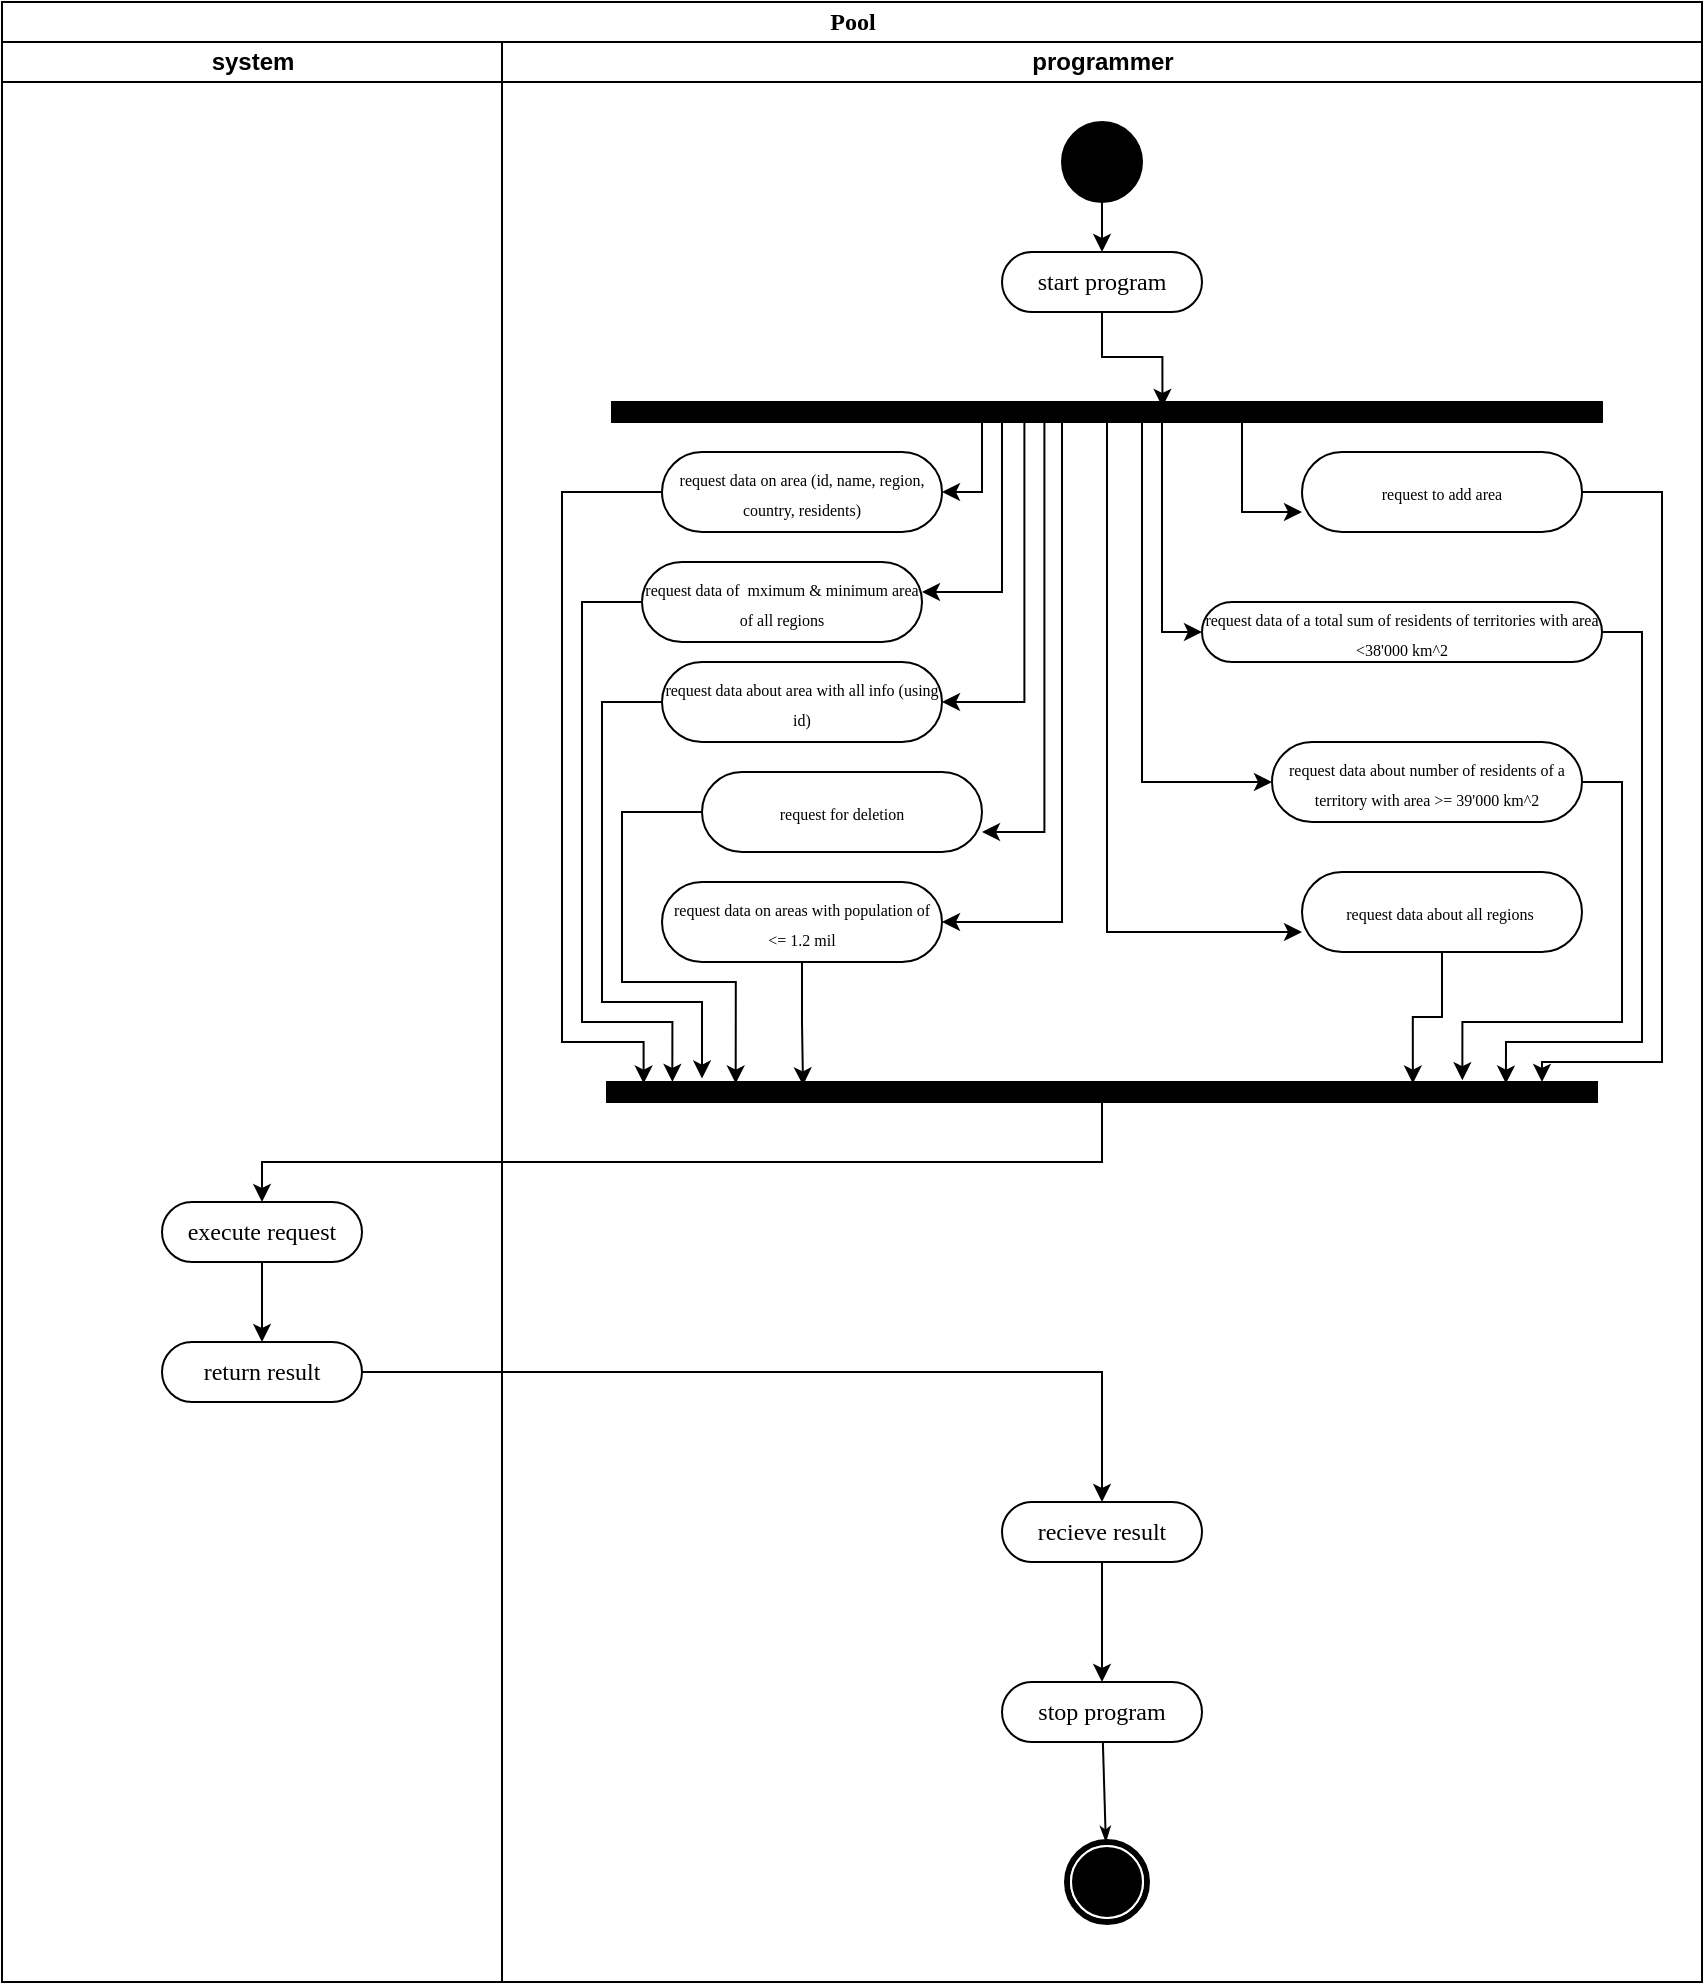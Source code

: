 <mxfile version="24.0.6" type="github">
  <diagram name="Page-1" id="0783ab3e-0a74-02c8-0abd-f7b4e66b4bec">
    <mxGraphModel dx="3090" dy="1443" grid="1" gridSize="10" guides="1" tooltips="1" connect="1" arrows="1" fold="1" page="1" pageScale="1" pageWidth="850" pageHeight="1100" background="none" math="0" shadow="0">
      <root>
        <mxCell id="0" />
        <mxCell id="1" parent="0" />
        <mxCell id="1c1d494c118603dd-1" value="Pool" style="swimlane;html=1;childLayout=stackLayout;startSize=20;rounded=0;shadow=0;comic=0;labelBackgroundColor=none;strokeWidth=1;fontFamily=Verdana;fontSize=12;align=center;" parent="1" vertex="1">
          <mxGeometry x="40" y="20" width="850" height="990" as="geometry" />
        </mxCell>
        <mxCell id="1c1d494c118603dd-3" value="system" style="swimlane;html=1;startSize=20;" parent="1c1d494c118603dd-1" vertex="1">
          <mxGeometry y="20" width="250" height="970" as="geometry" />
        </mxCell>
        <mxCell id="x3NgMWRlayC8SavMCuSD-25" value="" style="edgeStyle=orthogonalEdgeStyle;rounded=0;orthogonalLoop=1;jettySize=auto;html=1;" edge="1" parent="1c1d494c118603dd-3" source="x3NgMWRlayC8SavMCuSD-23" target="x3NgMWRlayC8SavMCuSD-22">
          <mxGeometry relative="1" as="geometry" />
        </mxCell>
        <mxCell id="x3NgMWRlayC8SavMCuSD-23" value="execute request" style="rounded=1;whiteSpace=wrap;html=1;shadow=0;comic=0;labelBackgroundColor=none;strokeWidth=1;fontFamily=Verdana;fontSize=12;align=center;arcSize=50;" vertex="1" parent="1c1d494c118603dd-3">
          <mxGeometry x="80" y="580" width="100" height="30" as="geometry" />
        </mxCell>
        <mxCell id="x3NgMWRlayC8SavMCuSD-22" value="return result" style="rounded=1;whiteSpace=wrap;html=1;shadow=0;comic=0;labelBackgroundColor=none;strokeWidth=1;fontFamily=Verdana;fontSize=12;align=center;arcSize=50;" vertex="1" parent="1c1d494c118603dd-3">
          <mxGeometry x="80" y="650" width="100" height="30" as="geometry" />
        </mxCell>
        <mxCell id="x3NgMWRlayC8SavMCuSD-85" style="edgeStyle=orthogonalEdgeStyle;rounded=0;orthogonalLoop=1;jettySize=auto;html=1;" edge="1" parent="1c1d494c118603dd-1" source="x3NgMWRlayC8SavMCuSD-46" target="x3NgMWRlayC8SavMCuSD-23">
          <mxGeometry relative="1" as="geometry">
            <Array as="points">
              <mxPoint x="550" y="580" />
              <mxPoint x="130" y="580" />
            </Array>
          </mxGeometry>
        </mxCell>
        <mxCell id="1c1d494c118603dd-4" value="programmer" style="swimlane;html=1;startSize=20;" parent="1c1d494c118603dd-1" vertex="1">
          <mxGeometry x="250" y="20" width="600" height="970" as="geometry" />
        </mxCell>
        <mxCell id="x3NgMWRlayC8SavMCuSD-88" style="edgeStyle=orthogonalEdgeStyle;rounded=0;orthogonalLoop=1;jettySize=auto;html=1;" edge="1" parent="1c1d494c118603dd-4" source="60571a20871a0731-4" target="60571a20871a0731-8">
          <mxGeometry relative="1" as="geometry" />
        </mxCell>
        <mxCell id="60571a20871a0731-4" value="" style="ellipse;whiteSpace=wrap;html=1;rounded=0;shadow=0;comic=0;labelBackgroundColor=none;strokeWidth=1;fillColor=#000000;fontFamily=Verdana;fontSize=12;align=center;" parent="1c1d494c118603dd-4" vertex="1">
          <mxGeometry x="280" y="40" width="40" height="40" as="geometry" />
        </mxCell>
        <mxCell id="60571a20871a0731-8" value="start program" style="rounded=1;whiteSpace=wrap;html=1;shadow=0;comic=0;labelBackgroundColor=none;strokeWidth=1;fontFamily=Verdana;fontSize=12;align=center;arcSize=50;" parent="1c1d494c118603dd-4" vertex="1">
          <mxGeometry x="250" y="105" width="100" height="30" as="geometry" />
        </mxCell>
        <mxCell id="1c1d494c118603dd-5" value="&lt;font style=&quot;font-size: 8px;&quot;&gt;request data on area (id, name, region, country, residents)&lt;/font&gt;" style="rounded=1;whiteSpace=wrap;html=1;shadow=0;comic=0;labelBackgroundColor=none;strokeWidth=1;fontFamily=Verdana;fontSize=12;align=center;arcSize=50;" parent="1c1d494c118603dd-4" vertex="1">
          <mxGeometry x="80" y="205" width="140" height="40" as="geometry" />
        </mxCell>
        <mxCell id="1c1d494c118603dd-45" style="edgeStyle=none;rounded=0;html=1;labelBackgroundColor=none;startArrow=none;startFill=0;startSize=5;endArrow=classicThin;endFill=1;endSize=5;jettySize=auto;orthogonalLoop=1;strokeWidth=1;fontFamily=Verdana;fontSize=12" parent="1c1d494c118603dd-4" source="1c1d494c118603dd-19" target="60571a20871a0731-5" edge="1">
          <mxGeometry relative="1" as="geometry" />
        </mxCell>
        <mxCell id="1c1d494c118603dd-19" value="stop program" style="rounded=1;whiteSpace=wrap;html=1;shadow=0;comic=0;labelBackgroundColor=none;strokeWidth=1;fontFamily=Verdana;fontSize=12;align=center;arcSize=50;" parent="1c1d494c118603dd-4" vertex="1">
          <mxGeometry x="250" y="820" width="100" height="30" as="geometry" />
        </mxCell>
        <mxCell id="60571a20871a0731-5" value="" style="shape=mxgraph.bpmn.shape;html=1;verticalLabelPosition=bottom;labelBackgroundColor=#ffffff;verticalAlign=top;perimeter=ellipsePerimeter;outline=end;symbol=terminate;rounded=0;shadow=0;comic=0;strokeWidth=1;fontFamily=Verdana;fontSize=12;align=center;" parent="1c1d494c118603dd-4" vertex="1">
          <mxGeometry x="282.5" y="900" width="40" height="40" as="geometry" />
        </mxCell>
        <mxCell id="x3NgMWRlayC8SavMCuSD-56" style="edgeStyle=orthogonalEdgeStyle;rounded=0;orthogonalLoop=1;jettySize=auto;html=1;entryX=1;entryY=0.5;entryDx=0;entryDy=0;" edge="1" parent="1c1d494c118603dd-4" target="x3NgMWRlayC8SavMCuSD-43">
          <mxGeometry relative="1" as="geometry">
            <mxPoint x="302.429" y="185" as="sourcePoint" />
          </mxGeometry>
        </mxCell>
        <mxCell id="x3NgMWRlayC8SavMCuSD-57" style="edgeStyle=orthogonalEdgeStyle;rounded=0;orthogonalLoop=1;jettySize=auto;html=1;entryX=1;entryY=0.75;entryDx=0;entryDy=0;" edge="1" parent="1c1d494c118603dd-4" target="x3NgMWRlayC8SavMCuSD-44">
          <mxGeometry relative="1" as="geometry">
            <mxPoint x="302.429" y="185" as="sourcePoint" />
          </mxGeometry>
        </mxCell>
        <mxCell id="x3NgMWRlayC8SavMCuSD-24" value="" style="edgeStyle=orthogonalEdgeStyle;rounded=0;orthogonalLoop=1;jettySize=auto;html=1;" edge="1" parent="1c1d494c118603dd-4" source="x3NgMWRlayC8SavMCuSD-21" target="1c1d494c118603dd-19">
          <mxGeometry relative="1" as="geometry" />
        </mxCell>
        <mxCell id="x3NgMWRlayC8SavMCuSD-21" value="recieve result" style="rounded=1;whiteSpace=wrap;html=1;shadow=0;comic=0;labelBackgroundColor=none;strokeWidth=1;fontFamily=Verdana;fontSize=12;align=center;arcSize=50;" vertex="1" parent="1c1d494c118603dd-4">
          <mxGeometry x="250" y="730" width="100" height="30" as="geometry" />
        </mxCell>
        <mxCell id="x3NgMWRlayC8SavMCuSD-38" value="&lt;font style=&quot;font-size: 8px;&quot;&gt;request data on areas with population of &amp;lt;= 1.2 mil&lt;/font&gt;" style="rounded=1;whiteSpace=wrap;html=1;shadow=0;comic=0;labelBackgroundColor=none;strokeWidth=1;fontFamily=Verdana;fontSize=12;align=center;arcSize=50;" vertex="1" parent="1c1d494c118603dd-4">
          <mxGeometry x="80" y="420" width="140" height="40" as="geometry" />
        </mxCell>
        <mxCell id="x3NgMWRlayC8SavMCuSD-37" value="&lt;font style=&quot;font-size: 8px;&quot;&gt;request data about all regions&amp;nbsp;&lt;/font&gt;" style="rounded=1;whiteSpace=wrap;html=1;shadow=0;comic=0;labelBackgroundColor=none;strokeWidth=1;fontFamily=Verdana;fontSize=12;align=center;arcSize=50;" vertex="1" parent="1c1d494c118603dd-4">
          <mxGeometry x="400" y="415" width="140" height="40" as="geometry" />
        </mxCell>
        <mxCell id="x3NgMWRlayC8SavMCuSD-36" value="&lt;font style=&quot;font-size: 8px;&quot;&gt;request data about number of residents&amp;nbsp;of a territory with area &amp;gt;= 39&#39;000 km^2&lt;/font&gt;" style="rounded=1;whiteSpace=wrap;html=1;shadow=0;comic=0;labelBackgroundColor=none;strokeWidth=1;fontFamily=Verdana;fontSize=12;align=center;arcSize=50;" vertex="1" parent="1c1d494c118603dd-4">
          <mxGeometry x="385" y="350" width="155" height="40" as="geometry" />
        </mxCell>
        <mxCell id="x3NgMWRlayC8SavMCuSD-35" value="&lt;font style=&quot;font-size: 8px;&quot;&gt;request data of a total sum of residents&amp;nbsp;of territories with area &amp;lt;38&#39;000 km^2&lt;/font&gt;" style="rounded=1;whiteSpace=wrap;html=1;shadow=0;comic=0;labelBackgroundColor=none;strokeWidth=1;fontFamily=Verdana;fontSize=12;align=center;arcSize=50;" vertex="1" parent="1c1d494c118603dd-4">
          <mxGeometry x="350" y="280" width="200" height="30" as="geometry" />
        </mxCell>
        <mxCell id="x3NgMWRlayC8SavMCuSD-34" value="&lt;font style=&quot;font-size: 8px;&quot;&gt;request data of&amp;nbsp; mximum &amp;amp; minimum area of all regions&lt;/font&gt;" style="rounded=1;whiteSpace=wrap;html=1;shadow=0;comic=0;labelBackgroundColor=none;strokeWidth=1;fontFamily=Verdana;fontSize=12;align=center;arcSize=50;" vertex="1" parent="1c1d494c118603dd-4">
          <mxGeometry x="70" y="260" width="140" height="40" as="geometry" />
        </mxCell>
        <mxCell id="x3NgMWRlayC8SavMCuSD-43" value="&lt;font style=&quot;font-size: 8px;&quot;&gt;request data about area with all info (using id)&lt;/font&gt;" style="rounded=1;whiteSpace=wrap;html=1;shadow=0;comic=0;labelBackgroundColor=none;strokeWidth=1;fontFamily=Verdana;fontSize=12;align=center;arcSize=50;" vertex="1" parent="1c1d494c118603dd-4">
          <mxGeometry x="80" y="310" width="140" height="40" as="geometry" />
        </mxCell>
        <mxCell id="x3NgMWRlayC8SavMCuSD-44" value="&lt;font style=&quot;font-size: 8px;&quot;&gt;request for deletion&lt;/font&gt;" style="rounded=1;whiteSpace=wrap;html=1;shadow=0;comic=0;labelBackgroundColor=none;strokeWidth=1;fontFamily=Verdana;fontSize=12;align=center;arcSize=50;" vertex="1" parent="1c1d494c118603dd-4">
          <mxGeometry x="100" y="365" width="140" height="40" as="geometry" />
        </mxCell>
        <mxCell id="x3NgMWRlayC8SavMCuSD-46" value="" style="whiteSpace=wrap;html=1;rounded=0;shadow=0;comic=0;labelBackgroundColor=none;strokeWidth=1;fillColor=#000000;fontFamily=Verdana;fontSize=12;align=center;rotation=0;" vertex="1" parent="1c1d494c118603dd-4">
          <mxGeometry x="52.5" y="520" width="495" height="10" as="geometry" />
        </mxCell>
        <mxCell id="x3NgMWRlayC8SavMCuSD-74" style="edgeStyle=orthogonalEdgeStyle;rounded=0;orthogonalLoop=1;jettySize=auto;html=1;" edge="1" parent="1c1d494c118603dd-4" source="x3NgMWRlayC8SavMCuSD-45" target="x3NgMWRlayC8SavMCuSD-46">
          <mxGeometry relative="1" as="geometry">
            <Array as="points">
              <mxPoint x="580" y="225" />
              <mxPoint x="580" y="510" />
              <mxPoint x="520" y="510" />
            </Array>
          </mxGeometry>
        </mxCell>
        <mxCell id="x3NgMWRlayC8SavMCuSD-45" value="&lt;font style=&quot;font-size: 8px;&quot;&gt;request to add area&lt;/font&gt;" style="rounded=1;whiteSpace=wrap;html=1;shadow=0;comic=0;labelBackgroundColor=none;strokeWidth=1;fontFamily=Verdana;fontSize=12;align=center;arcSize=50;" vertex="1" parent="1c1d494c118603dd-4">
          <mxGeometry x="400" y="205" width="140" height="40" as="geometry" />
        </mxCell>
        <mxCell id="x3NgMWRlayC8SavMCuSD-49" style="edgeStyle=orthogonalEdgeStyle;rounded=0;orthogonalLoop=1;jettySize=auto;html=1;exitX=0.5;exitY=1;exitDx=0;exitDy=0;" edge="1" parent="1c1d494c118603dd-4" source="x3NgMWRlayC8SavMCuSD-35" target="x3NgMWRlayC8SavMCuSD-35">
          <mxGeometry relative="1" as="geometry" />
        </mxCell>
        <mxCell id="x3NgMWRlayC8SavMCuSD-66" style="edgeStyle=orthogonalEdgeStyle;rounded=0;orthogonalLoop=1;jettySize=auto;html=1;entryX=1;entryY=0.5;entryDx=0;entryDy=0;" edge="1" parent="1c1d494c118603dd-4" source="60571a20871a0731-3" target="1c1d494c118603dd-5">
          <mxGeometry relative="1" as="geometry">
            <Array as="points">
              <mxPoint x="240" y="225" />
            </Array>
          </mxGeometry>
        </mxCell>
        <mxCell id="x3NgMWRlayC8SavMCuSD-67" style="edgeStyle=orthogonalEdgeStyle;rounded=0;orthogonalLoop=1;jettySize=auto;html=1;" edge="1" parent="1c1d494c118603dd-4" source="60571a20871a0731-3" target="x3NgMWRlayC8SavMCuSD-34">
          <mxGeometry relative="1" as="geometry">
            <Array as="points">
              <mxPoint x="250" y="275" />
            </Array>
          </mxGeometry>
        </mxCell>
        <mxCell id="x3NgMWRlayC8SavMCuSD-69" style="edgeStyle=orthogonalEdgeStyle;rounded=0;orthogonalLoop=1;jettySize=auto;html=1;entryX=1;entryY=0.5;entryDx=0;entryDy=0;" edge="1" parent="1c1d494c118603dd-4" source="60571a20871a0731-3" target="x3NgMWRlayC8SavMCuSD-38">
          <mxGeometry relative="1" as="geometry">
            <Array as="points">
              <mxPoint x="280" y="440" />
            </Array>
          </mxGeometry>
        </mxCell>
        <mxCell id="x3NgMWRlayC8SavMCuSD-70" style="edgeStyle=orthogonalEdgeStyle;rounded=0;orthogonalLoop=1;jettySize=auto;html=1;entryX=0;entryY=0.75;entryDx=0;entryDy=0;" edge="1" parent="1c1d494c118603dd-4" source="60571a20871a0731-3" target="x3NgMWRlayC8SavMCuSD-45">
          <mxGeometry relative="1" as="geometry">
            <Array as="points">
              <mxPoint x="370" y="235" />
            </Array>
          </mxGeometry>
        </mxCell>
        <mxCell id="x3NgMWRlayC8SavMCuSD-71" style="edgeStyle=orthogonalEdgeStyle;rounded=0;orthogonalLoop=1;jettySize=auto;html=1;entryX=0;entryY=0.5;entryDx=0;entryDy=0;" edge="1" parent="1c1d494c118603dd-4" source="60571a20871a0731-3" target="x3NgMWRlayC8SavMCuSD-35">
          <mxGeometry relative="1" as="geometry">
            <Array as="points">
              <mxPoint x="330" y="295" />
            </Array>
          </mxGeometry>
        </mxCell>
        <mxCell id="x3NgMWRlayC8SavMCuSD-72" style="edgeStyle=orthogonalEdgeStyle;rounded=0;orthogonalLoop=1;jettySize=auto;html=1;entryX=0;entryY=0.75;entryDx=0;entryDy=0;" edge="1" parent="1c1d494c118603dd-4" source="60571a20871a0731-3" target="x3NgMWRlayC8SavMCuSD-37">
          <mxGeometry relative="1" as="geometry" />
        </mxCell>
        <mxCell id="x3NgMWRlayC8SavMCuSD-73" style="edgeStyle=orthogonalEdgeStyle;rounded=0;orthogonalLoop=1;jettySize=auto;html=1;entryX=0;entryY=0.5;entryDx=0;entryDy=0;" edge="1" parent="1c1d494c118603dd-4" source="60571a20871a0731-3" target="x3NgMWRlayC8SavMCuSD-36">
          <mxGeometry relative="1" as="geometry">
            <Array as="points">
              <mxPoint x="320" y="370" />
            </Array>
          </mxGeometry>
        </mxCell>
        <mxCell id="60571a20871a0731-3" value="" style="whiteSpace=wrap;html=1;rounded=0;shadow=0;comic=0;labelBackgroundColor=none;strokeWidth=1;fillColor=#000000;fontFamily=Verdana;fontSize=12;align=center;rotation=0;" parent="1c1d494c118603dd-4" vertex="1">
          <mxGeometry x="55" y="180" width="495" height="10" as="geometry" />
        </mxCell>
        <mxCell id="x3NgMWRlayC8SavMCuSD-76" style="edgeStyle=orthogonalEdgeStyle;rounded=0;orthogonalLoop=1;jettySize=auto;html=1;entryX=0.864;entryY=-0.089;entryDx=0;entryDy=0;entryPerimeter=0;" edge="1" parent="1c1d494c118603dd-4" source="x3NgMWRlayC8SavMCuSD-36" target="x3NgMWRlayC8SavMCuSD-46">
          <mxGeometry relative="1" as="geometry">
            <Array as="points">
              <mxPoint x="560" y="370" />
              <mxPoint x="560" y="490" />
              <mxPoint x="480" y="490" />
            </Array>
          </mxGeometry>
        </mxCell>
        <mxCell id="x3NgMWRlayC8SavMCuSD-78" style="edgeStyle=orthogonalEdgeStyle;rounded=0;orthogonalLoop=1;jettySize=auto;html=1;entryX=0.814;entryY=0.079;entryDx=0;entryDy=0;entryPerimeter=0;" edge="1" parent="1c1d494c118603dd-4" source="x3NgMWRlayC8SavMCuSD-37" target="x3NgMWRlayC8SavMCuSD-46">
          <mxGeometry relative="1" as="geometry" />
        </mxCell>
        <mxCell id="x3NgMWRlayC8SavMCuSD-79" style="edgeStyle=orthogonalEdgeStyle;rounded=0;orthogonalLoop=1;jettySize=auto;html=1;entryX=0.908;entryY=0.079;entryDx=0;entryDy=0;entryPerimeter=0;" edge="1" parent="1c1d494c118603dd-4" source="x3NgMWRlayC8SavMCuSD-35" target="x3NgMWRlayC8SavMCuSD-46">
          <mxGeometry relative="1" as="geometry">
            <Array as="points">
              <mxPoint x="570" y="295" />
              <mxPoint x="570" y="500" />
              <mxPoint x="502" y="500" />
            </Array>
          </mxGeometry>
        </mxCell>
        <mxCell id="x3NgMWRlayC8SavMCuSD-80" style="edgeStyle=orthogonalEdgeStyle;rounded=0;orthogonalLoop=1;jettySize=auto;html=1;entryX=0.037;entryY=0.079;entryDx=0;entryDy=0;entryPerimeter=0;" edge="1" parent="1c1d494c118603dd-4" source="1c1d494c118603dd-5" target="x3NgMWRlayC8SavMCuSD-46">
          <mxGeometry relative="1" as="geometry">
            <Array as="points">
              <mxPoint x="30" y="225" />
              <mxPoint x="30" y="500" />
              <mxPoint x="71" y="500" />
            </Array>
          </mxGeometry>
        </mxCell>
        <mxCell id="x3NgMWRlayC8SavMCuSD-81" style="edgeStyle=orthogonalEdgeStyle;rounded=0;orthogonalLoop=1;jettySize=auto;html=1;entryX=0.066;entryY=-0.005;entryDx=0;entryDy=0;entryPerimeter=0;" edge="1" parent="1c1d494c118603dd-4" source="x3NgMWRlayC8SavMCuSD-34" target="x3NgMWRlayC8SavMCuSD-46">
          <mxGeometry relative="1" as="geometry">
            <Array as="points">
              <mxPoint x="40" y="280" />
              <mxPoint x="40" y="490" />
              <mxPoint x="85" y="490" />
            </Array>
          </mxGeometry>
        </mxCell>
        <mxCell id="x3NgMWRlayC8SavMCuSD-82" style="edgeStyle=orthogonalEdgeStyle;rounded=0;orthogonalLoop=1;jettySize=auto;html=1;entryX=0.096;entryY=-0.174;entryDx=0;entryDy=0;entryPerimeter=0;" edge="1" parent="1c1d494c118603dd-4" source="x3NgMWRlayC8SavMCuSD-43" target="x3NgMWRlayC8SavMCuSD-46">
          <mxGeometry relative="1" as="geometry">
            <Array as="points">
              <mxPoint x="50" y="330" />
              <mxPoint x="50" y="480" />
              <mxPoint x="100" y="480" />
            </Array>
          </mxGeometry>
        </mxCell>
        <mxCell id="x3NgMWRlayC8SavMCuSD-83" style="edgeStyle=orthogonalEdgeStyle;rounded=0;orthogonalLoop=1;jettySize=auto;html=1;entryX=0.13;entryY=0.079;entryDx=0;entryDy=0;entryPerimeter=0;" edge="1" parent="1c1d494c118603dd-4" source="x3NgMWRlayC8SavMCuSD-44" target="x3NgMWRlayC8SavMCuSD-46">
          <mxGeometry relative="1" as="geometry">
            <Array as="points">
              <mxPoint x="60" y="385" />
              <mxPoint x="60" y="470" />
              <mxPoint x="117" y="470" />
            </Array>
          </mxGeometry>
        </mxCell>
        <mxCell id="x3NgMWRlayC8SavMCuSD-84" style="edgeStyle=orthogonalEdgeStyle;rounded=0;orthogonalLoop=1;jettySize=auto;html=1;entryX=0.198;entryY=0.163;entryDx=0;entryDy=0;entryPerimeter=0;" edge="1" parent="1c1d494c118603dd-4" source="x3NgMWRlayC8SavMCuSD-38" target="x3NgMWRlayC8SavMCuSD-46">
          <mxGeometry relative="1" as="geometry" />
        </mxCell>
        <mxCell id="x3NgMWRlayC8SavMCuSD-89" style="edgeStyle=orthogonalEdgeStyle;rounded=0;orthogonalLoop=1;jettySize=auto;html=1;entryX=0.556;entryY=0.249;entryDx=0;entryDy=0;entryPerimeter=0;" edge="1" parent="1c1d494c118603dd-4" source="60571a20871a0731-8" target="60571a20871a0731-3">
          <mxGeometry relative="1" as="geometry" />
        </mxCell>
        <mxCell id="x3NgMWRlayC8SavMCuSD-87" style="edgeStyle=orthogonalEdgeStyle;rounded=0;orthogonalLoop=1;jettySize=auto;html=1;entryX=0.5;entryY=0;entryDx=0;entryDy=0;" edge="1" parent="1c1d494c118603dd-1" source="x3NgMWRlayC8SavMCuSD-22" target="x3NgMWRlayC8SavMCuSD-21">
          <mxGeometry relative="1" as="geometry" />
        </mxCell>
      </root>
    </mxGraphModel>
  </diagram>
</mxfile>
